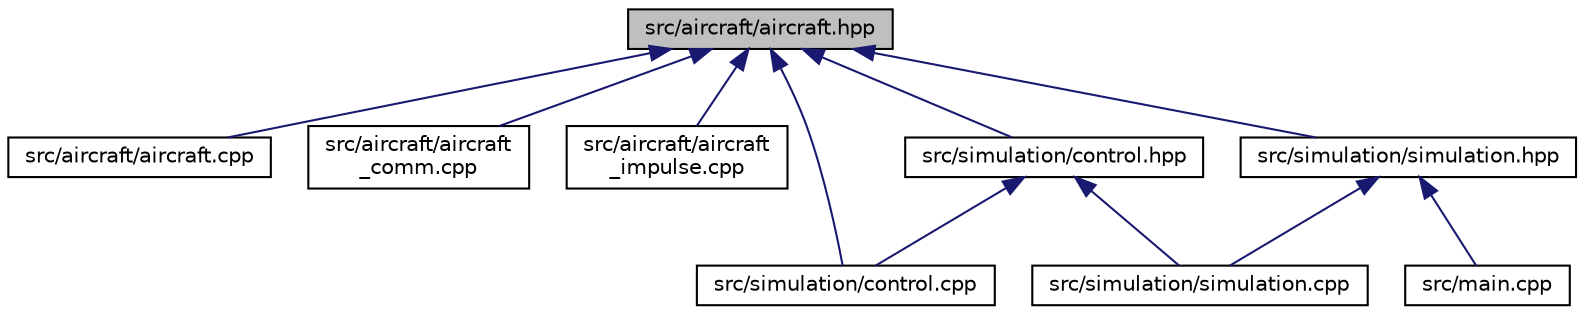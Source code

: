 digraph "src/aircraft/aircraft.hpp"
{
 // LATEX_PDF_SIZE
  edge [fontname="Helvetica",fontsize="10",labelfontname="Helvetica",labelfontsize="10"];
  node [fontname="Helvetica",fontsize="10",shape=record];
  Node1 [label="src/aircraft/aircraft.hpp",height=0.2,width=0.4,color="black", fillcolor="grey75", style="filled", fontcolor="black",tooltip=" "];
  Node1 -> Node2 [dir="back",color="midnightblue",fontsize="10",style="solid"];
  Node2 [label="src/aircraft/aircraft.cpp",height=0.2,width=0.4,color="black", fillcolor="white", style="filled",URL="$aircraft_8cpp.html",tooltip=" "];
  Node1 -> Node3 [dir="back",color="midnightblue",fontsize="10",style="solid"];
  Node3 [label="src/aircraft/aircraft\l_comm.cpp",height=0.2,width=0.4,color="black", fillcolor="white", style="filled",URL="$aircraft__comm_8cpp.html",tooltip=" "];
  Node1 -> Node4 [dir="back",color="midnightblue",fontsize="10",style="solid"];
  Node4 [label="src/aircraft/aircraft\l_impulse.cpp",height=0.2,width=0.4,color="black", fillcolor="white", style="filled",URL="$aircraft__impulse_8cpp.html",tooltip=" "];
  Node1 -> Node5 [dir="back",color="midnightblue",fontsize="10",style="solid"];
  Node5 [label="src/simulation/control.cpp",height=0.2,width=0.4,color="black", fillcolor="white", style="filled",URL="$control_8cpp.html",tooltip=" "];
  Node1 -> Node6 [dir="back",color="midnightblue",fontsize="10",style="solid"];
  Node6 [label="src/simulation/control.hpp",height=0.2,width=0.4,color="black", fillcolor="white", style="filled",URL="$control_8hpp.html",tooltip=" "];
  Node6 -> Node5 [dir="back",color="midnightblue",fontsize="10",style="solid"];
  Node6 -> Node7 [dir="back",color="midnightblue",fontsize="10",style="solid"];
  Node7 [label="src/simulation/simulation.cpp",height=0.2,width=0.4,color="black", fillcolor="white", style="filled",URL="$simulation_8cpp.html",tooltip=" "];
  Node1 -> Node8 [dir="back",color="midnightblue",fontsize="10",style="solid"];
  Node8 [label="src/simulation/simulation.hpp",height=0.2,width=0.4,color="black", fillcolor="white", style="filled",URL="$simulation_8hpp.html",tooltip=" "];
  Node8 -> Node9 [dir="back",color="midnightblue",fontsize="10",style="solid"];
  Node9 [label="src/main.cpp",height=0.2,width=0.4,color="black", fillcolor="white", style="filled",URL="$main_8cpp.html",tooltip=" "];
  Node8 -> Node7 [dir="back",color="midnightblue",fontsize="10",style="solid"];
}
